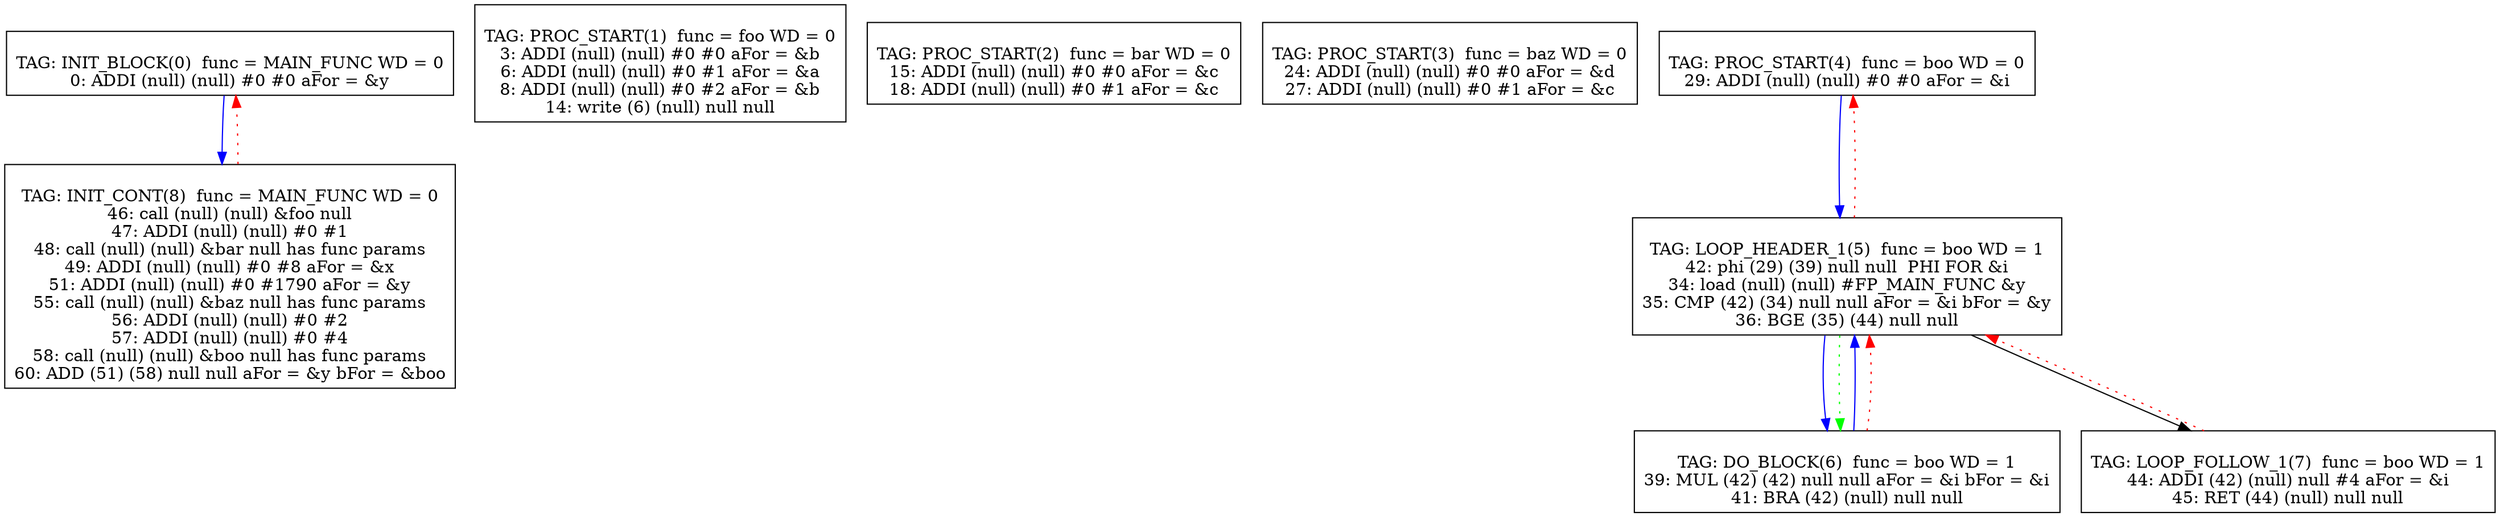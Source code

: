 digraph {
0[label="
TAG: INIT_BLOCK(0)  func = MAIN_FUNC WD = 0
0: ADDI (null) (null) #0 #0 aFor = &y
"];
0[shape=box];
0 -> 8[color=blue]
1[label="
TAG: PROC_START(1)  func = foo WD = 0
3: ADDI (null) (null) #0 #0 aFor = &b
6: ADDI (null) (null) #0 #1 aFor = &a
8: ADDI (null) (null) #0 #2 aFor = &b
14: write (6) (null) null null
"];
1[shape=box];
2[label="
TAG: PROC_START(2)  func = bar WD = 0
15: ADDI (null) (null) #0 #0 aFor = &c
18: ADDI (null) (null) #0 #1 aFor = &c
"];
2[shape=box];
3[label="
TAG: PROC_START(3)  func = baz WD = 0
24: ADDI (null) (null) #0 #0 aFor = &d
27: ADDI (null) (null) #0 #1 aFor = &c
"];
3[shape=box];
4[label="
TAG: PROC_START(4)  func = boo WD = 0
29: ADDI (null) (null) #0 #0 aFor = &i
"];
4[shape=box];
4 -> 5[color=blue]
5[label="
TAG: LOOP_HEADER_1(5)  func = boo WD = 1
42: phi (29) (39) null null  PHI FOR &i
34: load (null) (null) #FP_MAIN_FUNC &y
35: CMP (42) (34) null null aFor = &i bFor = &y
36: BGE (35) (44) null null
"];
5[shape=box];
5 -> 6[color=blue]
5 -> 7[color=black]
5 -> 4[color=red][style=dotted]
5 -> 6[color=green][style=dotted]
6[label="
TAG: DO_BLOCK(6)  func = boo WD = 1
39: MUL (42) (42) null null aFor = &i bFor = &i
41: BRA (42) (null) null null
"];
6[shape=box];
6 -> 5[color=blue]
6 -> 5[color=red][style=dotted]
7[label="
TAG: LOOP_FOLLOW_1(7)  func = boo WD = 1
44: ADDI (42) (null) null #4 aFor = &i
45: RET (44) (null) null null
"];
7[shape=box];
7 -> 5[color=red][style=dotted]
8[label="
TAG: INIT_CONT(8)  func = MAIN_FUNC WD = 0
46: call (null) (null) &foo null
47: ADDI (null) (null) #0 #1
48: call (null) (null) &bar null has func params
49: ADDI (null) (null) #0 #8 aFor = &x
51: ADDI (null) (null) #0 #1790 aFor = &y
55: call (null) (null) &baz null has func params
56: ADDI (null) (null) #0 #2
57: ADDI (null) (null) #0 #4
58: call (null) (null) &boo null has func params
60: ADD (51) (58) null null aFor = &y bFor = &boo
"];
8[shape=box];
8 -> 0[color=red][style=dotted]
}